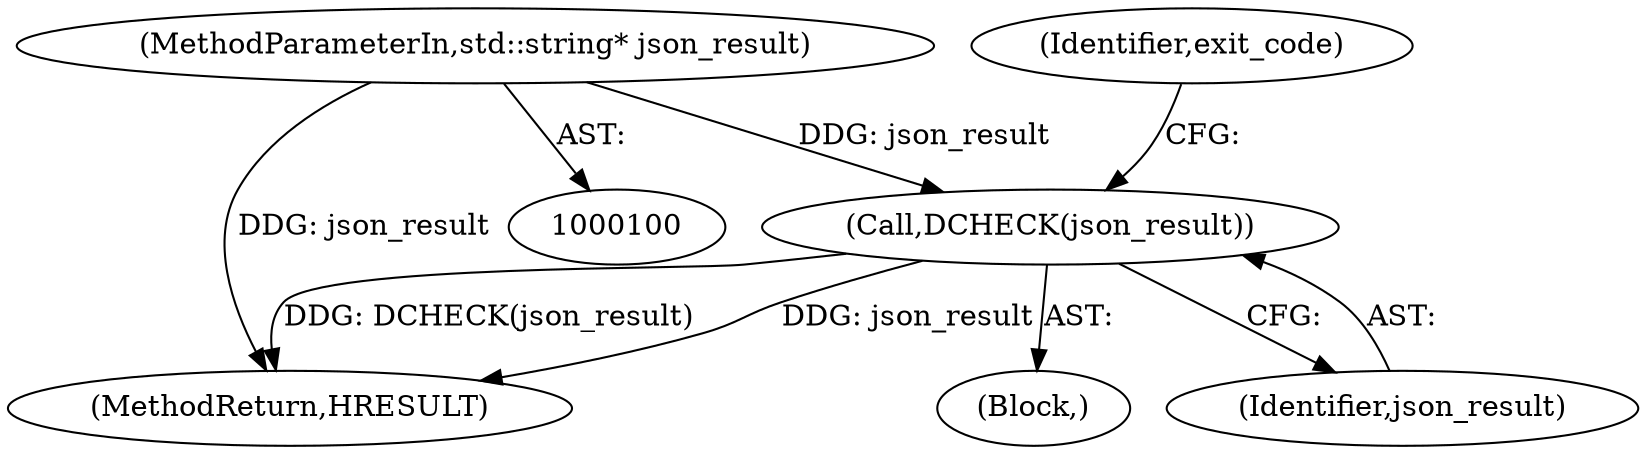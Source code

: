 digraph "0_Chrome_2440e872debd68ae7c2a8bf9ddb34df2cce378cd_1@pointer" {
"1000110" [label="(Call,DCHECK(json_result))"];
"1000102" [label="(MethodParameterIn,std::string* json_result)"];
"1000113" [label="(Identifier,exit_code)"];
"1000188" [label="(MethodReturn,HRESULT)"];
"1000105" [label="(Block,)"];
"1000110" [label="(Call,DCHECK(json_result))"];
"1000111" [label="(Identifier,json_result)"];
"1000102" [label="(MethodParameterIn,std::string* json_result)"];
"1000110" -> "1000105"  [label="AST: "];
"1000110" -> "1000111"  [label="CFG: "];
"1000111" -> "1000110"  [label="AST: "];
"1000113" -> "1000110"  [label="CFG: "];
"1000110" -> "1000188"  [label="DDG: json_result"];
"1000110" -> "1000188"  [label="DDG: DCHECK(json_result)"];
"1000102" -> "1000110"  [label="DDG: json_result"];
"1000102" -> "1000100"  [label="AST: "];
"1000102" -> "1000188"  [label="DDG: json_result"];
}
